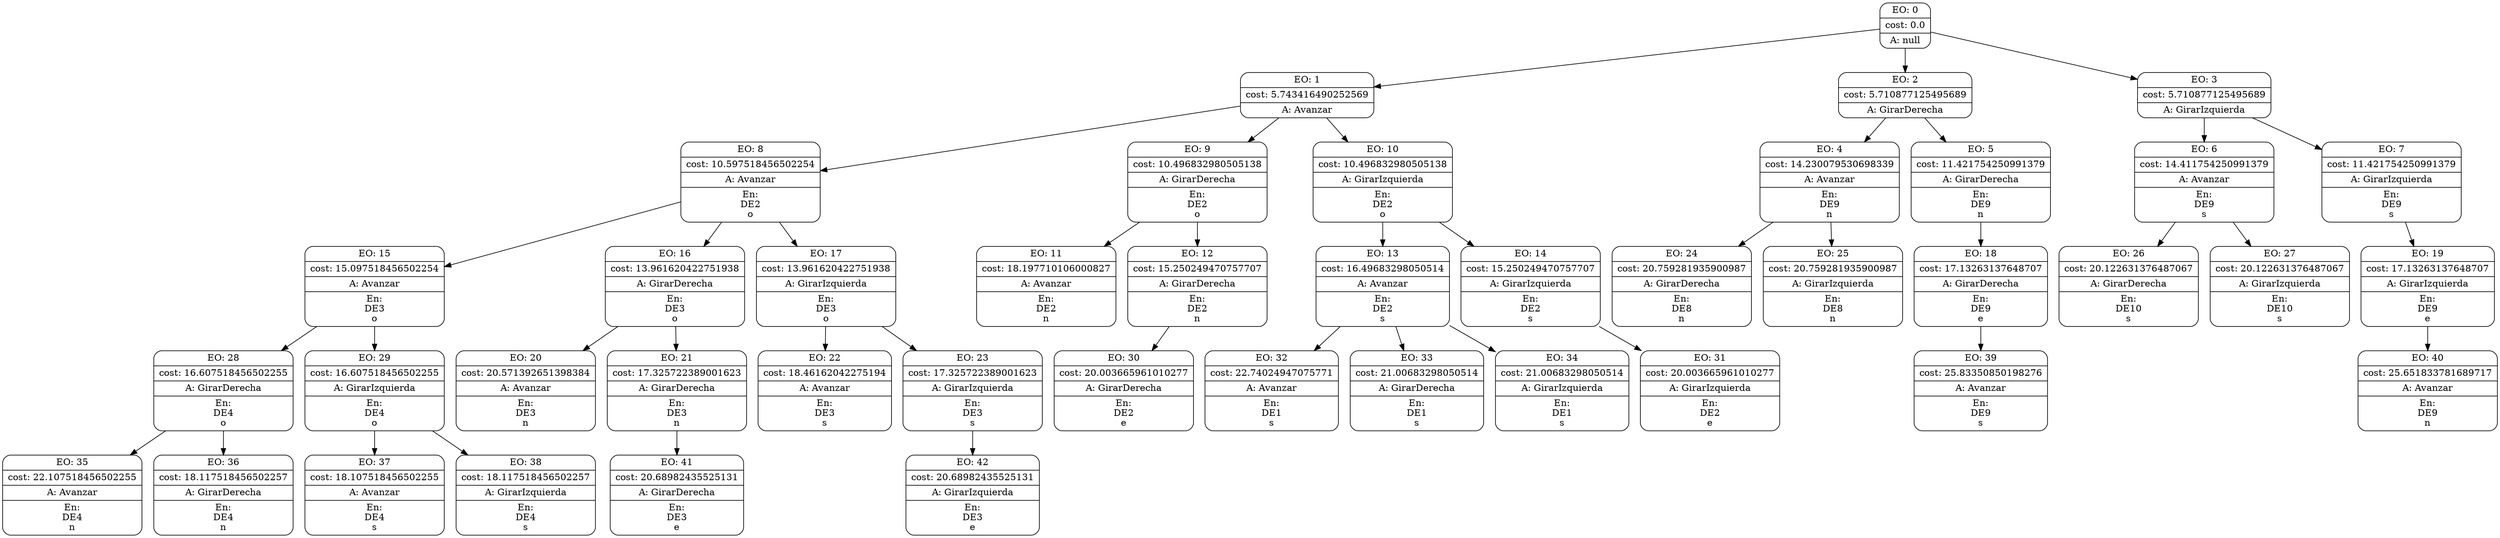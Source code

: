 digraph g {
node [shape = Mrecord];
nodo0[label="{EO: 0|cost: 0.0|A: null}"]
nodo1[label="{EO: 1|cost: 5.743416490252569|A: Avanzar}"]
nodo8[label="{EO: 8|cost: 10.597518456502254|A: Avanzar|En:\nDE2\no}"]
nodo15[label="{EO: 15|cost: 15.097518456502254|A: Avanzar|En:\nDE3\no}"]
nodo28[label="{EO: 28|cost: 16.607518456502255|A: GirarDerecha|En:\nDE4\no}"]
nodo35[label="{EO: 35|cost: 22.107518456502255|A: Avanzar|En:\nDE4\nn}"]

nodo28 -> nodo35;
nodo36[label="{EO: 36|cost: 18.117518456502257|A: GirarDerecha|En:\nDE4\nn}"]

nodo28 -> nodo36;

nodo15 -> nodo28;
nodo29[label="{EO: 29|cost: 16.607518456502255|A: GirarIzquierda|En:\nDE4\no}"]
nodo37[label="{EO: 37|cost: 18.107518456502255|A: Avanzar|En:\nDE4\ns}"]

nodo29 -> nodo37;
nodo38[label="{EO: 38|cost: 18.117518456502257|A: GirarIzquierda|En:\nDE4\ns}"]

nodo29 -> nodo38;

nodo15 -> nodo29;

nodo8 -> nodo15;
nodo16[label="{EO: 16|cost: 13.961620422751938|A: GirarDerecha|En:\nDE3\no}"]
nodo20[label="{EO: 20|cost: 20.571392651398384|A: Avanzar|En:\nDE3\nn}"]

nodo16 -> nodo20;
nodo21[label="{EO: 21|cost: 17.325722389001623|A: GirarDerecha|En:\nDE3\nn}"]
nodo41[label="{EO: 41|cost: 20.68982435525131|A: GirarDerecha|En:\nDE3\ne}"]

nodo21 -> nodo41;

nodo16 -> nodo21;

nodo8 -> nodo16;
nodo17[label="{EO: 17|cost: 13.961620422751938|A: GirarIzquierda|En:\nDE3\no}"]
nodo22[label="{EO: 22|cost: 18.46162042275194|A: Avanzar|En:\nDE3\ns}"]

nodo17 -> nodo22;
nodo23[label="{EO: 23|cost: 17.325722389001623|A: GirarIzquierda|En:\nDE3\ns}"]
nodo42[label="{EO: 42|cost: 20.68982435525131|A: GirarIzquierda|En:\nDE3\ne}"]

nodo23 -> nodo42;

nodo17 -> nodo23;

nodo8 -> nodo17;

nodo1 -> nodo8;
nodo9[label="{EO: 9|cost: 10.496832980505138|A: GirarDerecha|En:\nDE2\no}"]
nodo11[label="{EO: 11|cost: 18.197710106000827|A: Avanzar|En:\nDE2\nn}"]

nodo9 -> nodo11;
nodo12[label="{EO: 12|cost: 15.250249470757707|A: GirarDerecha|En:\nDE2\nn}"]
nodo30[label="{EO: 30|cost: 20.003665961010277|A: GirarDerecha|En:\nDE2\ne}"]

nodo12 -> nodo30;

nodo9 -> nodo12;

nodo1 -> nodo9;
nodo10[label="{EO: 10|cost: 10.496832980505138|A: GirarIzquierda|En:\nDE2\no}"]
nodo13[label="{EO: 13|cost: 16.49683298050514|A: Avanzar|En:\nDE2\ns}"]
nodo32[label="{EO: 32|cost: 22.74024947075771|A: Avanzar|En:\nDE1\ns}"]

nodo13 -> nodo32;
nodo33[label="{EO: 33|cost: 21.00683298050514|A: GirarDerecha|En:\nDE1\ns}"]

nodo13 -> nodo33;
nodo34[label="{EO: 34|cost: 21.00683298050514|A: GirarIzquierda|En:\nDE1\ns}"]

nodo13 -> nodo34;

nodo10 -> nodo13;
nodo14[label="{EO: 14|cost: 15.250249470757707|A: GirarIzquierda|En:\nDE2\ns}"]
nodo31[label="{EO: 31|cost: 20.003665961010277|A: GirarIzquierda|En:\nDE2\ne}"]

nodo14 -> nodo31;

nodo10 -> nodo14;

nodo1 -> nodo10;

nodo0 -> nodo1;
nodo2[label="{EO: 2|cost: 5.710877125495689|A: GirarDerecha}"]
nodo4[label="{EO: 4|cost: 14.230079530698339|A: Avanzar|En:\nDE9\nn}"]
nodo24[label="{EO: 24|cost: 20.759281935900987|A: GirarDerecha|En:\nDE8\nn}"]

nodo4 -> nodo24;
nodo25[label="{EO: 25|cost: 20.759281935900987|A: GirarIzquierda|En:\nDE8\nn}"]

nodo4 -> nodo25;

nodo2 -> nodo4;
nodo5[label="{EO: 5|cost: 11.421754250991379|A: GirarDerecha|En:\nDE9\nn}"]
nodo18[label="{EO: 18|cost: 17.13263137648707|A: GirarDerecha|En:\nDE9\ne}"]
nodo39[label="{EO: 39|cost: 25.83350850198276|A: Avanzar|En:\nDE9\ns}"]

nodo18 -> nodo39;

nodo5 -> nodo18;

nodo2 -> nodo5;

nodo0 -> nodo2;
nodo3[label="{EO: 3|cost: 5.710877125495689|A: GirarIzquierda}"]
nodo6[label="{EO: 6|cost: 14.411754250991379|A: Avanzar|En:\nDE9\ns}"]
nodo26[label="{EO: 26|cost: 20.122631376487067|A: GirarDerecha|En:\nDE10\ns}"]

nodo6 -> nodo26;
nodo27[label="{EO: 27|cost: 20.122631376487067|A: GirarIzquierda|En:\nDE10\ns}"]

nodo6 -> nodo27;

nodo3 -> nodo6;
nodo7[label="{EO: 7|cost: 11.421754250991379|A: GirarIzquierda|En:\nDE9\ns}"]
nodo19[label="{EO: 19|cost: 17.13263137648707|A: GirarIzquierda|En:\nDE9\ne}"]
nodo40[label="{EO: 40|cost: 25.651833781689717|A: Avanzar|En:\nDE9\nn}"]

nodo19 -> nodo40;

nodo7 -> nodo19;

nodo3 -> nodo7;

nodo0 -> nodo3;


}